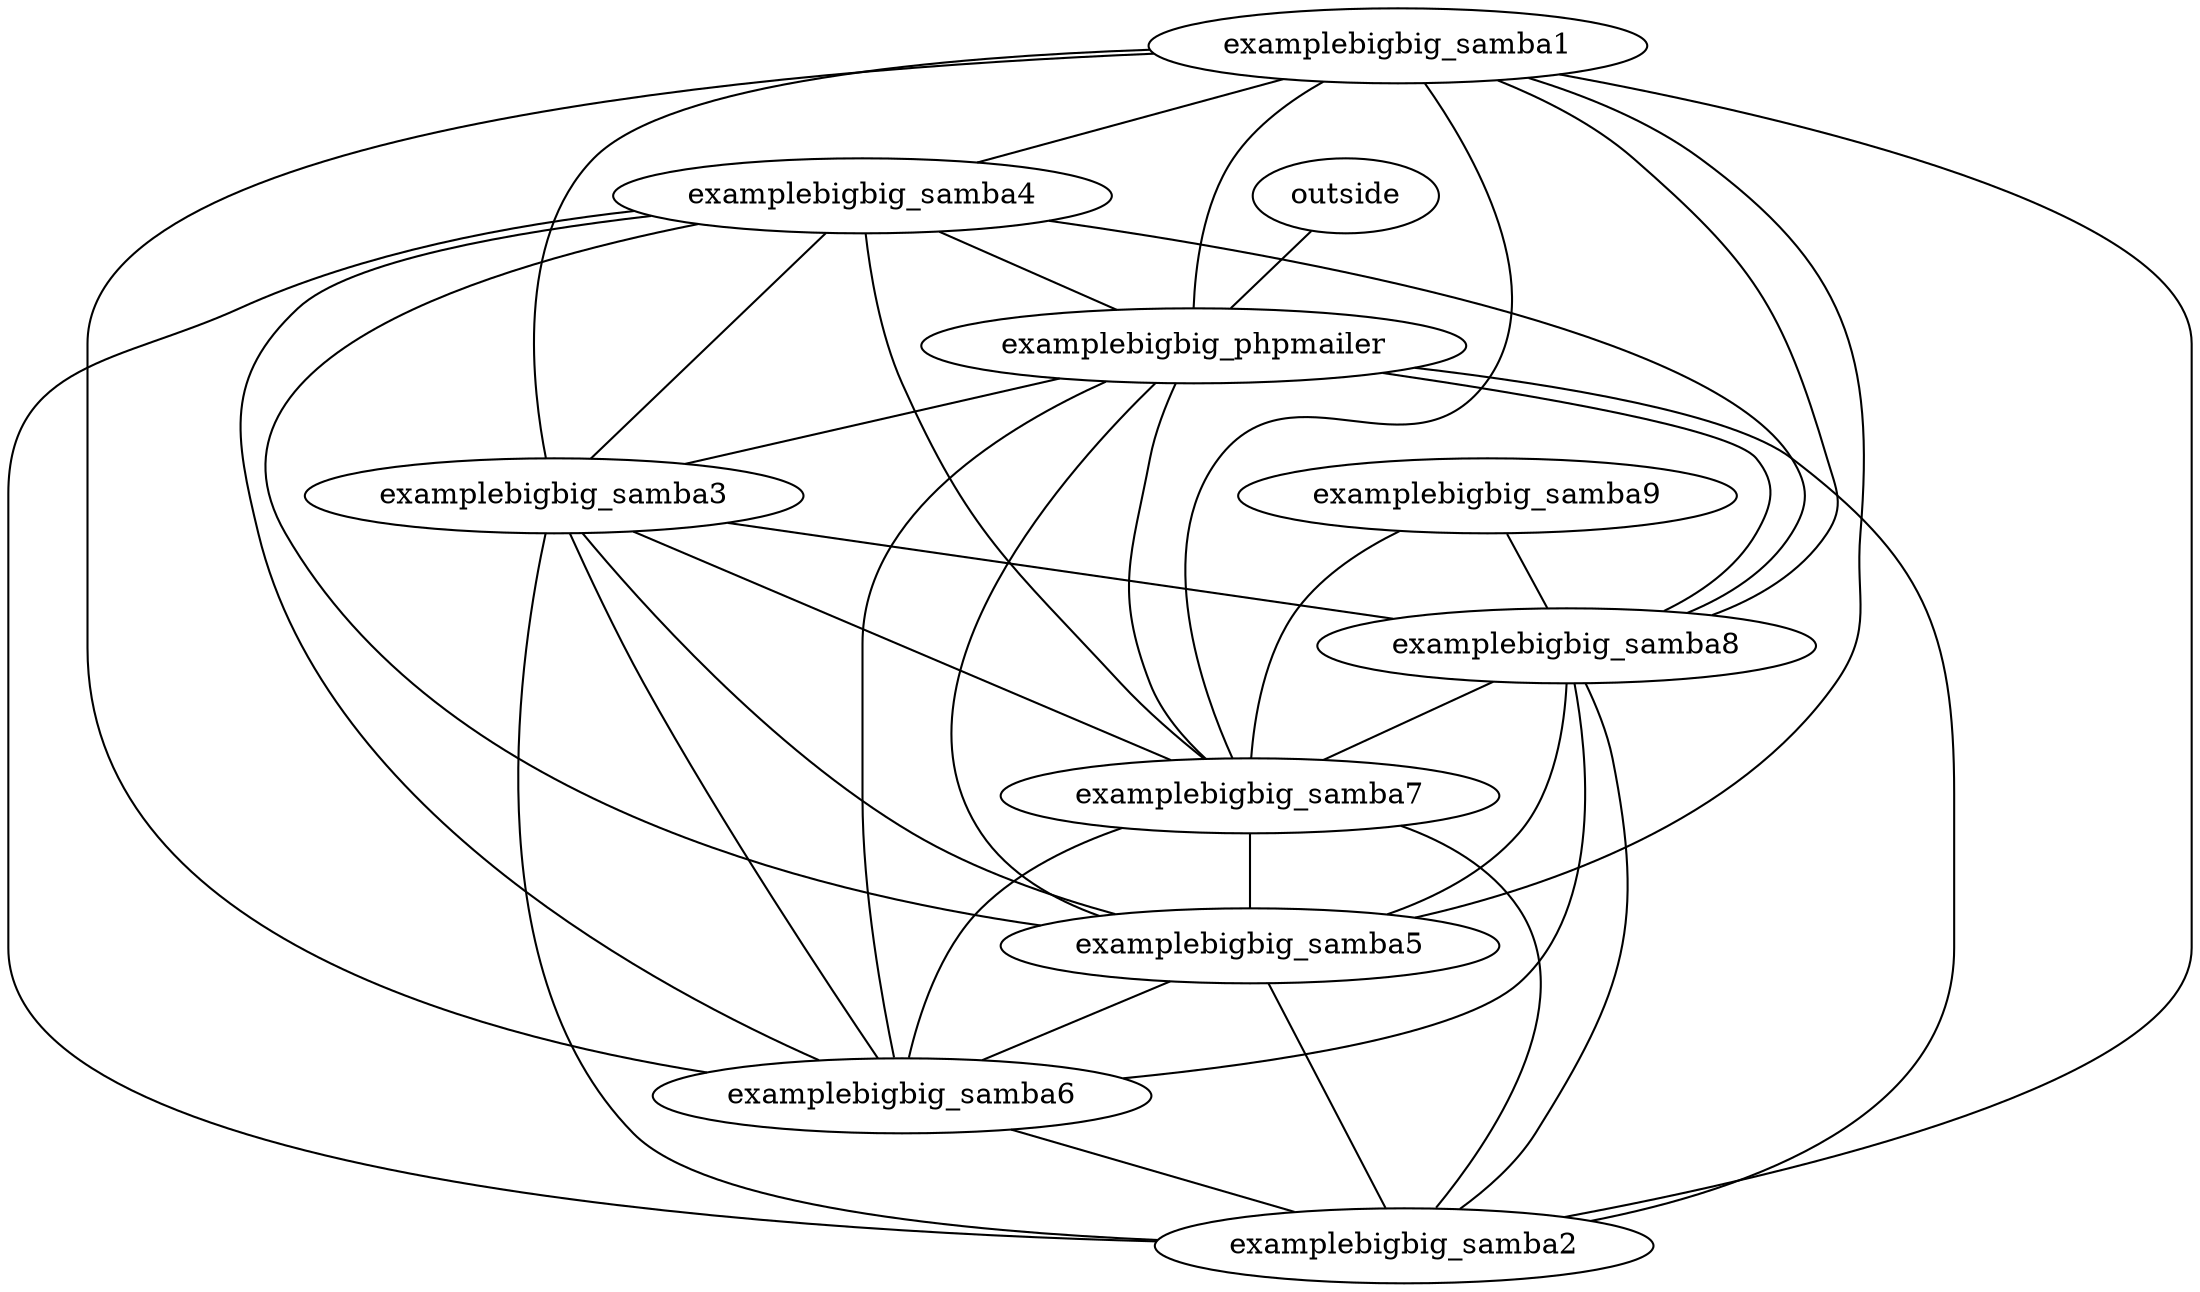 // Topology Graph
graph {
	examplebigbig_samba1
	examplebigbig_samba9
	examplebigbig_samba4
	outside
	examplebigbig_phpmailer
	examplebigbig_samba3
	examplebigbig_samba8
	examplebigbig_samba7
	examplebigbig_samba5
	examplebigbig_samba6
	examplebigbig_samba2
	examplebigbig_samba1 -- examplebigbig_phpmailer [contstraint=false]
	examplebigbig_samba7 -- examplebigbig_samba2 [contstraint=false]
	outside -- examplebigbig_phpmailer [contstraint=false]
	examplebigbig_samba8 -- examplebigbig_samba5 [contstraint=false]
	examplebigbig_samba7 -- examplebigbig_samba5 [contstraint=false]
	examplebigbig_samba4 -- examplebigbig_samba3 [contstraint=false]
	examplebigbig_samba7 -- examplebigbig_samba6 [contstraint=false]
	examplebigbig_samba6 -- examplebigbig_samba2 [contstraint=false]
	examplebigbig_samba4 -- examplebigbig_samba8 [contstraint=false]
	examplebigbig_samba4 -- examplebigbig_samba5 [contstraint=false]
	examplebigbig_samba5 -- examplebigbig_samba6 [contstraint=false]
	examplebigbig_phpmailer -- examplebigbig_samba2 [contstraint=false]
	examplebigbig_samba1 -- examplebigbig_samba7 [contstraint=false]
	examplebigbig_samba8 -- examplebigbig_samba2 [contstraint=false]
	examplebigbig_phpmailer -- examplebigbig_samba3 [contstraint=false]
	examplebigbig_samba9 -- examplebigbig_samba7 [contstraint=false]
	examplebigbig_samba1 -- examplebigbig_samba5 [contstraint=false]
	examplebigbig_samba1 -- examplebigbig_samba6 [contstraint=false]
	examplebigbig_samba3 -- examplebigbig_samba2 [contstraint=false]
	examplebigbig_samba9 -- examplebigbig_samba8 [contstraint=false]
	examplebigbig_samba3 -- examplebigbig_samba8 [contstraint=false]
	examplebigbig_samba4 -- examplebigbig_phpmailer [contstraint=false]
	examplebigbig_samba4 -- examplebigbig_samba2 [contstraint=false]
	examplebigbig_samba4 -- examplebigbig_samba6 [contstraint=false]
	examplebigbig_phpmailer -- examplebigbig_samba8 [contstraint=false]
	examplebigbig_samba1 -- examplebigbig_samba3 [contstraint=false]
	examplebigbig_samba3 -- examplebigbig_samba7 [contstraint=false]
	examplebigbig_samba8 -- examplebigbig_samba7 [contstraint=false]
	examplebigbig_samba3 -- examplebigbig_samba5 [contstraint=false]
	examplebigbig_phpmailer -- examplebigbig_samba7 [contstraint=false]
	examplebigbig_samba5 -- examplebigbig_samba2 [contstraint=false]
	examplebigbig_samba1 -- examplebigbig_samba4 [contstraint=false]
	examplebigbig_samba1 -- examplebigbig_samba8 [contstraint=false]
	examplebigbig_phpmailer -- examplebigbig_samba6 [contstraint=false]
	examplebigbig_samba1 -- examplebigbig_samba2 [contstraint=false]
	examplebigbig_samba4 -- examplebigbig_samba7 [contstraint=false]
	examplebigbig_samba8 -- examplebigbig_samba6 [contstraint=false]
	examplebigbig_samba3 -- examplebigbig_samba6 [contstraint=false]
	examplebigbig_phpmailer -- examplebigbig_samba5 [contstraint=false]
}
